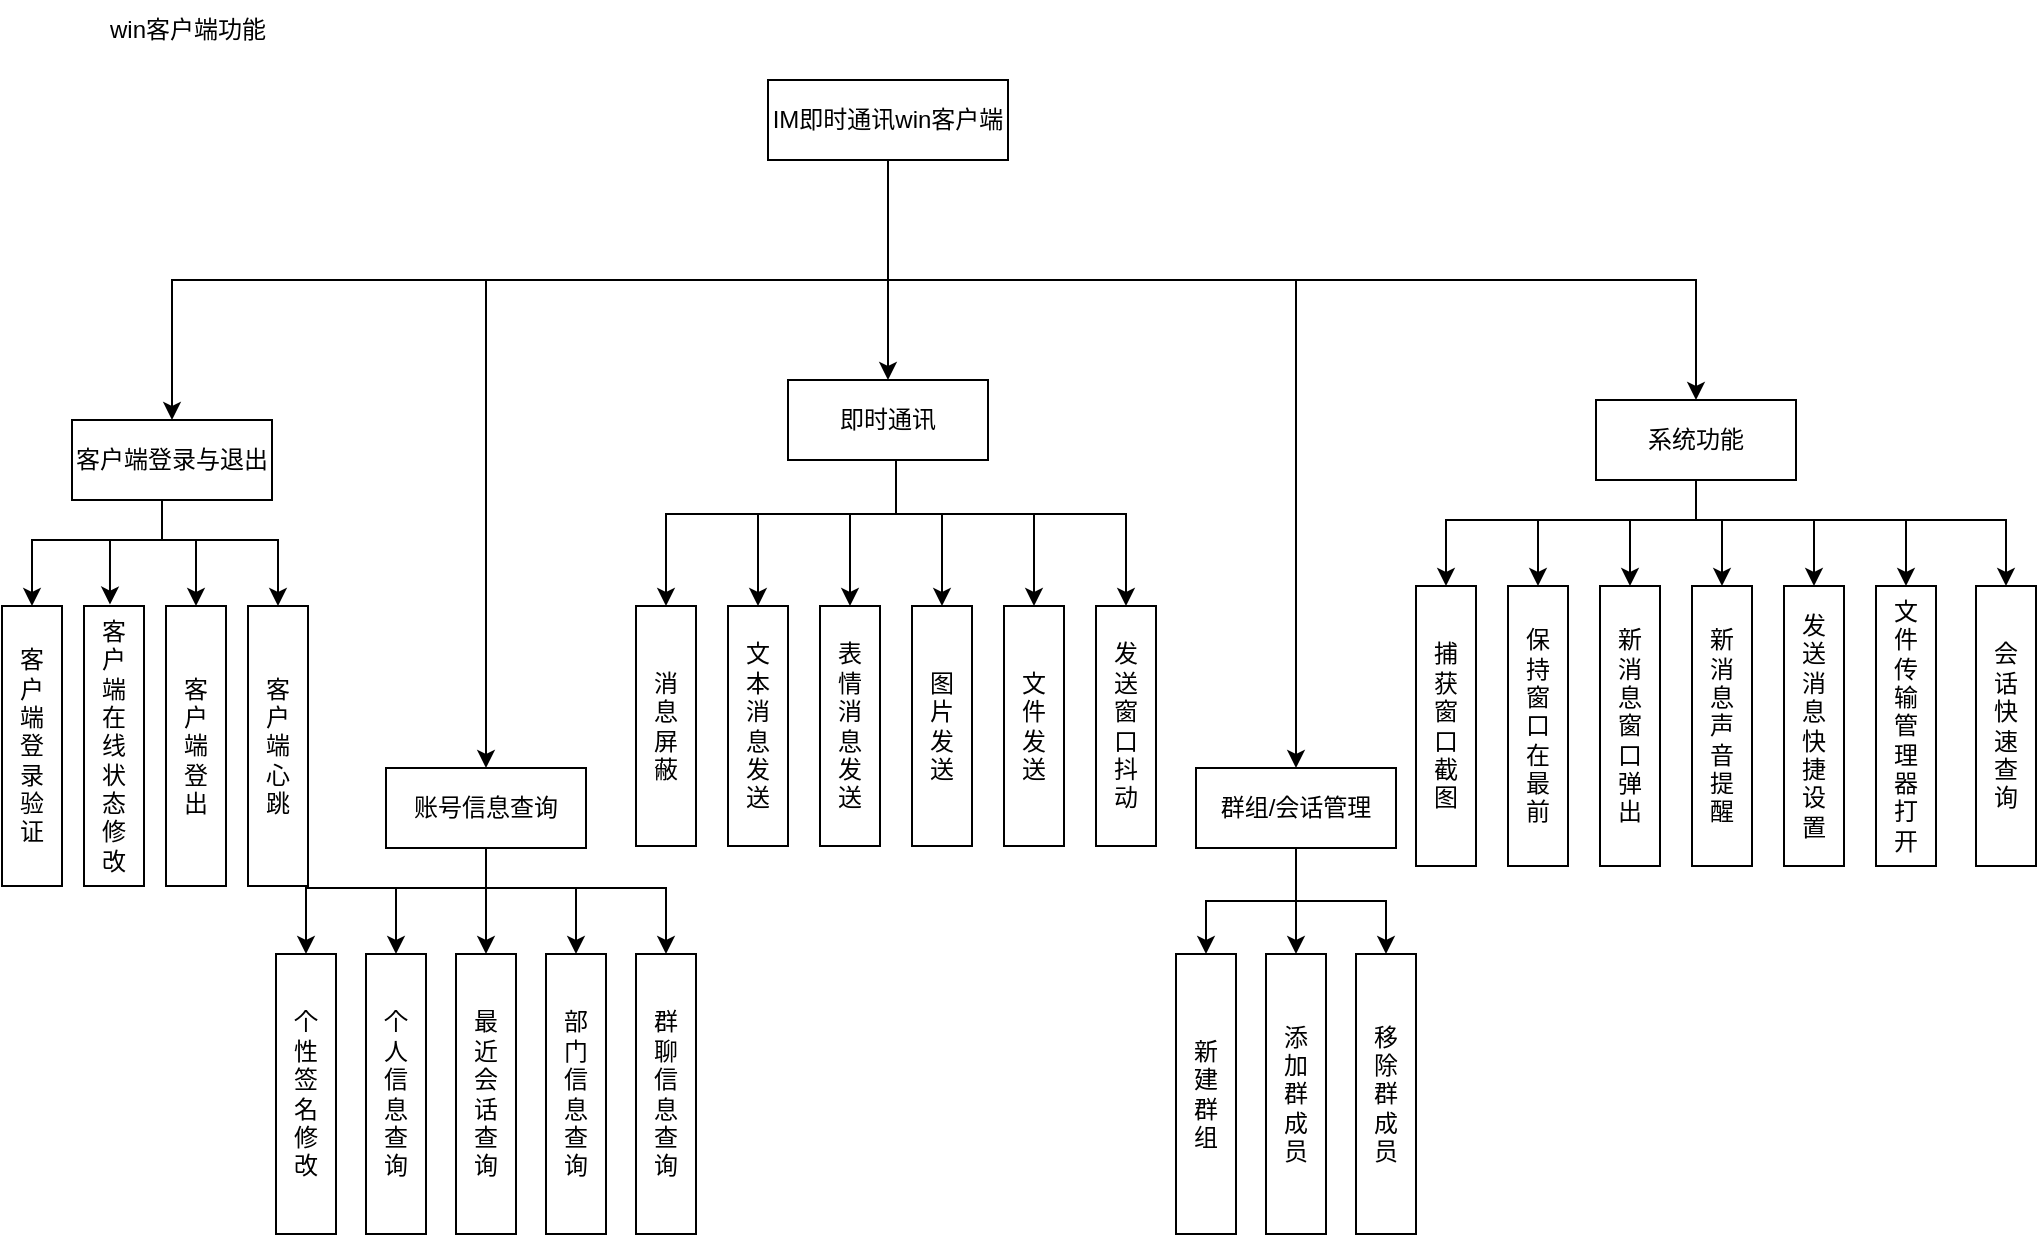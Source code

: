 <mxfile version="21.2.8" type="device">
  <diagram name="第 1 页" id="TiUcTzkpdyk3yZOjxuos">
    <mxGraphModel dx="1276" dy="606" grid="1" gridSize="10" guides="1" tooltips="1" connect="1" arrows="1" fold="1" page="1" pageScale="1" pageWidth="1169" pageHeight="827" math="0" shadow="0">
      <root>
        <mxCell id="0" />
        <mxCell id="1" parent="0" />
        <mxCell id="BDkukKO-r0Z9ADMdmtJ4-2" value="win客户端功能" style="text;strokeColor=none;align=center;fillColor=none;html=1;verticalAlign=middle;whiteSpace=wrap;rounded=0;" parent="1" vertex="1">
          <mxGeometry x="109" y="50" width="120" height="30" as="geometry" />
        </mxCell>
        <mxCell id="r85vhptmmScSSB1ItK6c-15" style="edgeStyle=orthogonalEdgeStyle;rounded=0;orthogonalLoop=1;jettySize=auto;html=1;" parent="1" source="BDkukKO-r0Z9ADMdmtJ4-4" target="BDkukKO-r0Z9ADMdmtJ4-7" edge="1">
          <mxGeometry relative="1" as="geometry" />
        </mxCell>
        <mxCell id="r85vhptmmScSSB1ItK6c-16" style="edgeStyle=orthogonalEdgeStyle;rounded=0;orthogonalLoop=1;jettySize=auto;html=1;entryX=0.5;entryY=0;entryDx=0;entryDy=0;" parent="1" source="BDkukKO-r0Z9ADMdmtJ4-4" target="BDkukKO-r0Z9ADMdmtJ4-8" edge="1">
          <mxGeometry relative="1" as="geometry">
            <Array as="points">
              <mxPoint x="519" y="190" />
              <mxPoint x="923" y="190" />
            </Array>
          </mxGeometry>
        </mxCell>
        <mxCell id="r85vhptmmScSSB1ItK6c-17" style="edgeStyle=orthogonalEdgeStyle;rounded=0;orthogonalLoop=1;jettySize=auto;html=1;entryX=0.5;entryY=0;entryDx=0;entryDy=0;" parent="1" source="BDkukKO-r0Z9ADMdmtJ4-4" target="BDkukKO-r0Z9ADMdmtJ4-6" edge="1">
          <mxGeometry relative="1" as="geometry">
            <Array as="points">
              <mxPoint x="519" y="190" />
              <mxPoint x="161" y="190" />
            </Array>
          </mxGeometry>
        </mxCell>
        <mxCell id="r85vhptmmScSSB1ItK6c-18" style="edgeStyle=orthogonalEdgeStyle;rounded=0;orthogonalLoop=1;jettySize=auto;html=1;entryX=0.5;entryY=0;entryDx=0;entryDy=0;" parent="1" source="BDkukKO-r0Z9ADMdmtJ4-4" target="BDkukKO-r0Z9ADMdmtJ4-5" edge="1">
          <mxGeometry relative="1" as="geometry">
            <Array as="points">
              <mxPoint x="519" y="190" />
              <mxPoint x="318" y="190" />
            </Array>
          </mxGeometry>
        </mxCell>
        <mxCell id="r85vhptmmScSSB1ItK6c-20" style="edgeStyle=orthogonalEdgeStyle;rounded=0;orthogonalLoop=1;jettySize=auto;html=1;entryX=0.5;entryY=0;entryDx=0;entryDy=0;" parent="1" source="BDkukKO-r0Z9ADMdmtJ4-4" target="r85vhptmmScSSB1ItK6c-6" edge="1">
          <mxGeometry relative="1" as="geometry">
            <Array as="points">
              <mxPoint x="519" y="190" />
              <mxPoint x="723" y="190" />
            </Array>
          </mxGeometry>
        </mxCell>
        <mxCell id="BDkukKO-r0Z9ADMdmtJ4-4" value="IM即时通讯win客户端" style="rounded=0;whiteSpace=wrap;html=1;" parent="1" vertex="1">
          <mxGeometry x="459" y="90" width="120" height="40" as="geometry" />
        </mxCell>
        <mxCell id="BDkukKO-r0Z9ADMdmtJ4-42" style="edgeStyle=orthogonalEdgeStyle;rounded=0;orthogonalLoop=1;jettySize=auto;html=1;entryX=0.5;entryY=0;entryDx=0;entryDy=0;" parent="1" source="BDkukKO-r0Z9ADMdmtJ4-5" target="BDkukKO-r0Z9ADMdmtJ4-14" edge="1">
          <mxGeometry relative="1" as="geometry">
            <Array as="points">
              <mxPoint x="318" y="494" />
              <mxPoint x="228" y="494" />
            </Array>
          </mxGeometry>
        </mxCell>
        <mxCell id="BDkukKO-r0Z9ADMdmtJ4-43" style="edgeStyle=orthogonalEdgeStyle;rounded=0;orthogonalLoop=1;jettySize=auto;html=1;entryX=0.5;entryY=0;entryDx=0;entryDy=0;" parent="1" source="BDkukKO-r0Z9ADMdmtJ4-5" target="BDkukKO-r0Z9ADMdmtJ4-15" edge="1">
          <mxGeometry relative="1" as="geometry">
            <mxPoint x="273" y="524" as="targetPoint" />
            <Array as="points">
              <mxPoint x="318" y="494" />
              <mxPoint x="273" y="494" />
            </Array>
          </mxGeometry>
        </mxCell>
        <mxCell id="BDkukKO-r0Z9ADMdmtJ4-44" style="edgeStyle=orthogonalEdgeStyle;rounded=0;orthogonalLoop=1;jettySize=auto;html=1;" parent="1" source="BDkukKO-r0Z9ADMdmtJ4-5" target="BDkukKO-r0Z9ADMdmtJ4-16" edge="1">
          <mxGeometry relative="1" as="geometry">
            <mxPoint x="318" y="524" as="targetPoint" />
          </mxGeometry>
        </mxCell>
        <mxCell id="BDkukKO-r0Z9ADMdmtJ4-46" style="edgeStyle=orthogonalEdgeStyle;rounded=0;orthogonalLoop=1;jettySize=auto;html=1;entryX=0.5;entryY=0;entryDx=0;entryDy=0;" parent="1" source="BDkukKO-r0Z9ADMdmtJ4-5" target="BDkukKO-r0Z9ADMdmtJ4-18" edge="1">
          <mxGeometry relative="1" as="geometry">
            <Array as="points">
              <mxPoint x="318" y="494" />
              <mxPoint x="408" y="494" />
            </Array>
          </mxGeometry>
        </mxCell>
        <mxCell id="TaK2FzWHbkt94PaPW5_t-1" style="edgeStyle=orthogonalEdgeStyle;rounded=0;orthogonalLoop=1;jettySize=auto;html=1;entryX=0.5;entryY=0;entryDx=0;entryDy=0;" parent="1" source="BDkukKO-r0Z9ADMdmtJ4-5" target="BDkukKO-r0Z9ADMdmtJ4-17" edge="1">
          <mxGeometry relative="1" as="geometry">
            <Array as="points">
              <mxPoint x="318" y="494" />
              <mxPoint x="363" y="494" />
            </Array>
          </mxGeometry>
        </mxCell>
        <mxCell id="BDkukKO-r0Z9ADMdmtJ4-5" value="账号信息查询" style="rounded=0;whiteSpace=wrap;html=1;" parent="1" vertex="1">
          <mxGeometry x="268" y="434" width="100" height="40" as="geometry" />
        </mxCell>
        <mxCell id="BDkukKO-r0Z9ADMdmtJ4-34" style="edgeStyle=orthogonalEdgeStyle;rounded=0;orthogonalLoop=1;jettySize=auto;html=1;entryX=0.5;entryY=0;entryDx=0;entryDy=0;" parent="1" source="BDkukKO-r0Z9ADMdmtJ4-6" target="BDkukKO-r0Z9ADMdmtJ4-9" edge="1">
          <mxGeometry relative="1" as="geometry">
            <mxPoint x="96" y="350.0" as="targetPoint" />
            <Array as="points">
              <mxPoint x="156" y="320" />
              <mxPoint x="91" y="320" />
            </Array>
          </mxGeometry>
        </mxCell>
        <mxCell id="BDkukKO-r0Z9ADMdmtJ4-35" style="edgeStyle=orthogonalEdgeStyle;rounded=0;orthogonalLoop=1;jettySize=auto;html=1;exitX=0.5;exitY=1;exitDx=0;exitDy=0;entryX=0.433;entryY=-0.005;entryDx=0;entryDy=0;entryPerimeter=0;" parent="1" source="BDkukKO-r0Z9ADMdmtJ4-6" target="BDkukKO-r0Z9ADMdmtJ4-10" edge="1">
          <mxGeometry relative="1" as="geometry">
            <mxPoint x="136" y="350.0" as="targetPoint" />
            <Array as="points">
              <mxPoint x="156" y="300" />
              <mxPoint x="156" y="320" />
              <mxPoint x="130" y="320" />
            </Array>
          </mxGeometry>
        </mxCell>
        <mxCell id="BDkukKO-r0Z9ADMdmtJ4-36" style="edgeStyle=orthogonalEdgeStyle;rounded=0;orthogonalLoop=1;jettySize=auto;html=1;exitX=0.5;exitY=1;exitDx=0;exitDy=0;entryX=0.5;entryY=0;entryDx=0;entryDy=0;" parent="1" source="BDkukKO-r0Z9ADMdmtJ4-6" target="BDkukKO-r0Z9ADMdmtJ4-11" edge="1">
          <mxGeometry relative="1" as="geometry">
            <Array as="points">
              <mxPoint x="156" y="300" />
              <mxPoint x="156" y="320" />
              <mxPoint x="173" y="320" />
            </Array>
          </mxGeometry>
        </mxCell>
        <mxCell id="BDkukKO-r0Z9ADMdmtJ4-37" style="edgeStyle=orthogonalEdgeStyle;rounded=0;orthogonalLoop=1;jettySize=auto;html=1;" parent="1" source="BDkukKO-r0Z9ADMdmtJ4-6" target="BDkukKO-r0Z9ADMdmtJ4-13" edge="1">
          <mxGeometry relative="1" as="geometry">
            <mxPoint x="236" y="350.0" as="targetPoint" />
            <Array as="points">
              <mxPoint x="156" y="320" />
              <mxPoint x="214" y="320" />
            </Array>
          </mxGeometry>
        </mxCell>
        <mxCell id="BDkukKO-r0Z9ADMdmtJ4-6" value="客户端登录与退出" style="rounded=0;whiteSpace=wrap;html=1;" parent="1" vertex="1">
          <mxGeometry x="111" y="260" width="100" height="40" as="geometry" />
        </mxCell>
        <mxCell id="BDkukKO-r0Z9ADMdmtJ4-7" value="即时通讯" style="rounded=0;whiteSpace=wrap;html=1;" parent="1" vertex="1">
          <mxGeometry x="469" y="240" width="100" height="40" as="geometry" />
        </mxCell>
        <mxCell id="BDkukKO-r0Z9ADMdmtJ4-49" style="edgeStyle=orthogonalEdgeStyle;rounded=0;orthogonalLoop=1;jettySize=auto;html=1;entryX=0.5;entryY=0;entryDx=0;entryDy=0;" parent="1" source="BDkukKO-r0Z9ADMdmtJ4-8" target="BDkukKO-r0Z9ADMdmtJ4-21" edge="1">
          <mxGeometry relative="1" as="geometry">
            <Array as="points">
              <mxPoint x="923" y="310" />
              <mxPoint x="798" y="310" />
            </Array>
          </mxGeometry>
        </mxCell>
        <mxCell id="BDkukKO-r0Z9ADMdmtJ4-50" style="edgeStyle=orthogonalEdgeStyle;rounded=0;orthogonalLoop=1;jettySize=auto;html=1;entryX=0.5;entryY=0;entryDx=0;entryDy=0;" parent="1" source="BDkukKO-r0Z9ADMdmtJ4-8" target="BDkukKO-r0Z9ADMdmtJ4-22" edge="1">
          <mxGeometry relative="1" as="geometry">
            <mxPoint x="863" y="330" as="targetPoint" />
            <Array as="points">
              <mxPoint x="923" y="310" />
              <mxPoint x="844" y="310" />
            </Array>
          </mxGeometry>
        </mxCell>
        <mxCell id="BDkukKO-r0Z9ADMdmtJ4-52" style="edgeStyle=orthogonalEdgeStyle;rounded=0;orthogonalLoop=1;jettySize=auto;html=1;entryX=0.5;entryY=0;entryDx=0;entryDy=0;" parent="1" source="BDkukKO-r0Z9ADMdmtJ4-8" target="BDkukKO-r0Z9ADMdmtJ4-23" edge="1">
          <mxGeometry relative="1" as="geometry">
            <Array as="points">
              <mxPoint x="923" y="310" />
              <mxPoint x="890" y="310" />
            </Array>
          </mxGeometry>
        </mxCell>
        <mxCell id="BDkukKO-r0Z9ADMdmtJ4-53" style="edgeStyle=orthogonalEdgeStyle;rounded=0;orthogonalLoop=1;jettySize=auto;html=1;entryX=0.5;entryY=0;entryDx=0;entryDy=0;" parent="1" source="BDkukKO-r0Z9ADMdmtJ4-8" target="BDkukKO-r0Z9ADMdmtJ4-24" edge="1">
          <mxGeometry relative="1" as="geometry">
            <Array as="points">
              <mxPoint x="923" y="310" />
              <mxPoint x="936" y="310" />
            </Array>
          </mxGeometry>
        </mxCell>
        <mxCell id="BDkukKO-r0Z9ADMdmtJ4-54" style="edgeStyle=orthogonalEdgeStyle;rounded=0;orthogonalLoop=1;jettySize=auto;html=1;entryX=0.5;entryY=0;entryDx=0;entryDy=0;" parent="1" source="BDkukKO-r0Z9ADMdmtJ4-8" target="BDkukKO-r0Z9ADMdmtJ4-26" edge="1">
          <mxGeometry relative="1" as="geometry">
            <mxPoint x="983" y="340" as="targetPoint" />
            <Array as="points">
              <mxPoint x="923" y="310" />
              <mxPoint x="982" y="310" />
            </Array>
          </mxGeometry>
        </mxCell>
        <mxCell id="BDkukKO-r0Z9ADMdmtJ4-55" style="edgeStyle=orthogonalEdgeStyle;rounded=0;orthogonalLoop=1;jettySize=auto;html=1;entryX=0.5;entryY=0;entryDx=0;entryDy=0;" parent="1" source="BDkukKO-r0Z9ADMdmtJ4-8" target="BDkukKO-r0Z9ADMdmtJ4-25" edge="1">
          <mxGeometry relative="1" as="geometry">
            <Array as="points">
              <mxPoint x="923" y="310" />
              <mxPoint x="1028" y="310" />
            </Array>
          </mxGeometry>
        </mxCell>
        <mxCell id="Zy9ynghqFaGoNKwShvCI-2" style="edgeStyle=orthogonalEdgeStyle;rounded=0;orthogonalLoop=1;jettySize=auto;html=1;" parent="1" source="BDkukKO-r0Z9ADMdmtJ4-8" target="Zy9ynghqFaGoNKwShvCI-1" edge="1">
          <mxGeometry relative="1" as="geometry">
            <Array as="points">
              <mxPoint x="923" y="310" />
              <mxPoint x="1078" y="310" />
            </Array>
          </mxGeometry>
        </mxCell>
        <mxCell id="BDkukKO-r0Z9ADMdmtJ4-8" value="系统功能" style="rounded=0;whiteSpace=wrap;html=1;" parent="1" vertex="1">
          <mxGeometry x="873" y="250" width="100" height="40" as="geometry" />
        </mxCell>
        <mxCell id="BDkukKO-r0Z9ADMdmtJ4-9" value="&lt;div&gt;客&lt;/div&gt;&lt;div&gt;户&lt;/div&gt;&lt;div&gt;端&lt;/div&gt;&lt;div&gt;登&lt;/div&gt;&lt;div&gt;录&lt;/div&gt;&lt;div&gt;验&lt;/div&gt;&lt;div&gt;证&lt;/div&gt;" style="rounded=0;whiteSpace=wrap;html=1;" parent="1" vertex="1">
          <mxGeometry x="76" y="353" width="30" height="140" as="geometry" />
        </mxCell>
        <mxCell id="BDkukKO-r0Z9ADMdmtJ4-10" value="&lt;div&gt;客&lt;/div&gt;&lt;div&gt;户&lt;/div&gt;&lt;div&gt;端&lt;/div&gt;&lt;div&gt;在&lt;/div&gt;&lt;div&gt;线&lt;/div&gt;&lt;div&gt;状&lt;/div&gt;&lt;div&gt;态&lt;/div&gt;&lt;div&gt;修&lt;/div&gt;&lt;div&gt;改&lt;/div&gt;" style="rounded=0;whiteSpace=wrap;html=1;" parent="1" vertex="1">
          <mxGeometry x="117" y="353" width="30" height="140" as="geometry" />
        </mxCell>
        <mxCell id="BDkukKO-r0Z9ADMdmtJ4-11" value="&lt;div&gt;客&lt;/div&gt;&lt;div&gt;户&lt;/div&gt;&lt;div&gt;端&lt;/div&gt;&lt;div&gt;登&lt;/div&gt;&lt;div&gt;出&lt;/div&gt;" style="rounded=0;whiteSpace=wrap;html=1;" parent="1" vertex="1">
          <mxGeometry x="158" y="353" width="30" height="140" as="geometry" />
        </mxCell>
        <mxCell id="BDkukKO-r0Z9ADMdmtJ4-13" value="&lt;div&gt;客&lt;/div&gt;&lt;div&gt;户&lt;/div&gt;&lt;div&gt;端&lt;/div&gt;&lt;div&gt;心&lt;/div&gt;&lt;div&gt;跳&lt;/div&gt;" style="rounded=0;whiteSpace=wrap;html=1;" parent="1" vertex="1">
          <mxGeometry x="199" y="353" width="30" height="140" as="geometry" />
        </mxCell>
        <mxCell id="BDkukKO-r0Z9ADMdmtJ4-14" value="&lt;div&gt;个&lt;/div&gt;&lt;div&gt;性&lt;/div&gt;&lt;div&gt;签&lt;/div&gt;&lt;div&gt;名&lt;/div&gt;&lt;div&gt;修&lt;/div&gt;&lt;div&gt;改&lt;/div&gt;" style="rounded=0;whiteSpace=wrap;html=1;" parent="1" vertex="1">
          <mxGeometry x="213" y="527" width="30" height="140" as="geometry" />
        </mxCell>
        <mxCell id="BDkukKO-r0Z9ADMdmtJ4-15" value="&lt;div&gt;&lt;span style=&quot;background-color: initial;&quot;&gt;个&lt;/span&gt;&lt;br&gt;&lt;/div&gt;&lt;div&gt;人&lt;/div&gt;&lt;div&gt;信&lt;/div&gt;&lt;div&gt;息&lt;/div&gt;&lt;div&gt;查&lt;/div&gt;&lt;div&gt;询&lt;/div&gt;" style="rounded=0;whiteSpace=wrap;html=1;" parent="1" vertex="1">
          <mxGeometry x="258" y="527" width="30" height="140" as="geometry" />
        </mxCell>
        <mxCell id="BDkukKO-r0Z9ADMdmtJ4-16" value="&lt;div&gt;&lt;span style=&quot;background-color: initial;&quot;&gt;最&lt;/span&gt;&lt;br&gt;&lt;/div&gt;&lt;div&gt;&lt;div style=&quot;border-color: var(--border-color);&quot;&gt;近&lt;/div&gt;&lt;div style=&quot;border-color: var(--border-color);&quot;&gt;会&lt;/div&gt;&lt;div style=&quot;border-color: var(--border-color);&quot;&gt;话&lt;/div&gt;&lt;div style=&quot;border-color: var(--border-color);&quot;&gt;查&lt;/div&gt;&lt;div style=&quot;border-color: var(--border-color);&quot;&gt;询&lt;/div&gt;&lt;/div&gt;" style="rounded=0;whiteSpace=wrap;html=1;" parent="1" vertex="1">
          <mxGeometry x="303" y="527" width="30" height="140" as="geometry" />
        </mxCell>
        <mxCell id="BDkukKO-r0Z9ADMdmtJ4-17" value="&lt;div&gt;&lt;span style=&quot;background-color: initial;&quot;&gt;部&lt;/span&gt;&lt;br&gt;&lt;/div&gt;&lt;div&gt;&lt;div style=&quot;border-color: var(--border-color);&quot;&gt;门&lt;/div&gt;&lt;div style=&quot;border-color: var(--border-color);&quot;&gt;信&lt;/div&gt;&lt;div style=&quot;border-color: var(--border-color);&quot;&gt;息&lt;/div&gt;&lt;div style=&quot;border-color: var(--border-color);&quot;&gt;查&lt;/div&gt;&lt;div style=&quot;border-color: var(--border-color);&quot;&gt;询&lt;/div&gt;&lt;/div&gt;" style="rounded=0;whiteSpace=wrap;html=1;" parent="1" vertex="1">
          <mxGeometry x="348" y="527" width="30" height="140" as="geometry" />
        </mxCell>
        <mxCell id="BDkukKO-r0Z9ADMdmtJ4-18" value="&lt;div style=&quot;border-color: var(--border-color);&quot;&gt;&lt;div style=&quot;border-color: var(--border-color);&quot;&gt;&lt;div style=&quot;border-color: var(--border-color);&quot;&gt;&lt;span style=&quot;background-color: initial;&quot;&gt;群&lt;/span&gt;&lt;br&gt;&lt;/div&gt;&lt;div style=&quot;border-color: var(--border-color);&quot;&gt;聊&lt;/div&gt;&lt;div style=&quot;border-color: var(--border-color);&quot;&gt;信&lt;/div&gt;&lt;div style=&quot;border-color: var(--border-color);&quot;&gt;息&lt;/div&gt;&lt;div style=&quot;border-color: var(--border-color);&quot;&gt;查&lt;/div&gt;&lt;div style=&quot;border-color: var(--border-color);&quot;&gt;询&lt;/div&gt;&lt;/div&gt;&lt;/div&gt;" style="rounded=0;whiteSpace=wrap;html=1;" parent="1" vertex="1">
          <mxGeometry x="393" y="527" width="30" height="140" as="geometry" />
        </mxCell>
        <mxCell id="BDkukKO-r0Z9ADMdmtJ4-56" style="edgeStyle=orthogonalEdgeStyle;rounded=0;orthogonalLoop=1;jettySize=auto;html=1;entryX=0.5;entryY=0;entryDx=0;entryDy=0;" parent="1" target="BDkukKO-r0Z9ADMdmtJ4-28" edge="1">
          <mxGeometry relative="1" as="geometry">
            <Array as="points">
              <mxPoint x="523" y="307" />
              <mxPoint x="408" y="307" />
            </Array>
            <mxPoint x="523.0" y="280" as="sourcePoint" />
          </mxGeometry>
        </mxCell>
        <mxCell id="BDkukKO-r0Z9ADMdmtJ4-57" style="edgeStyle=orthogonalEdgeStyle;rounded=0;orthogonalLoop=1;jettySize=auto;html=1;entryX=0.5;entryY=0;entryDx=0;entryDy=0;" parent="1" target="BDkukKO-r0Z9ADMdmtJ4-29" edge="1">
          <mxGeometry relative="1" as="geometry">
            <Array as="points">
              <mxPoint x="523" y="307" />
              <mxPoint x="454" y="307" />
            </Array>
            <mxPoint x="523.0" y="280" as="sourcePoint" />
          </mxGeometry>
        </mxCell>
        <mxCell id="BDkukKO-r0Z9ADMdmtJ4-59" style="edgeStyle=orthogonalEdgeStyle;rounded=0;orthogonalLoop=1;jettySize=auto;html=1;entryX=0.5;entryY=0;entryDx=0;entryDy=0;" parent="1" target="BDkukKO-r0Z9ADMdmtJ4-30" edge="1">
          <mxGeometry relative="1" as="geometry">
            <Array as="points">
              <mxPoint x="523" y="307" />
              <mxPoint x="500" y="307" />
            </Array>
            <mxPoint x="523.0" y="280" as="sourcePoint" />
          </mxGeometry>
        </mxCell>
        <mxCell id="BDkukKO-r0Z9ADMdmtJ4-60" style="edgeStyle=orthogonalEdgeStyle;rounded=0;orthogonalLoop=1;jettySize=auto;html=1;entryX=0.5;entryY=0;entryDx=0;entryDy=0;" parent="1" target="BDkukKO-r0Z9ADMdmtJ4-31" edge="1">
          <mxGeometry relative="1" as="geometry">
            <Array as="points">
              <mxPoint x="523" y="307" />
              <mxPoint x="546" y="307" />
            </Array>
            <mxPoint x="523.0" y="280" as="sourcePoint" />
          </mxGeometry>
        </mxCell>
        <mxCell id="BDkukKO-r0Z9ADMdmtJ4-61" style="edgeStyle=orthogonalEdgeStyle;rounded=0;orthogonalLoop=1;jettySize=auto;html=1;entryX=0.5;entryY=0;entryDx=0;entryDy=0;" parent="1" target="BDkukKO-r0Z9ADMdmtJ4-33" edge="1">
          <mxGeometry relative="1" as="geometry">
            <Array as="points">
              <mxPoint x="523" y="307" />
              <mxPoint x="592" y="307" />
            </Array>
            <mxPoint x="523.0" y="280" as="sourcePoint" />
          </mxGeometry>
        </mxCell>
        <mxCell id="BDkukKO-r0Z9ADMdmtJ4-62" style="edgeStyle=orthogonalEdgeStyle;rounded=0;orthogonalLoop=1;jettySize=auto;html=1;entryX=0.5;entryY=0;entryDx=0;entryDy=0;" parent="1" target="BDkukKO-r0Z9ADMdmtJ4-32" edge="1">
          <mxGeometry relative="1" as="geometry">
            <Array as="points">
              <mxPoint x="523" y="307" />
              <mxPoint x="638" y="307" />
            </Array>
            <mxPoint x="523.0" y="280" as="sourcePoint" />
          </mxGeometry>
        </mxCell>
        <mxCell id="BDkukKO-r0Z9ADMdmtJ4-21" value="&lt;div&gt;捕&lt;/div&gt;&lt;div&gt;获&lt;/div&gt;&lt;div&gt;窗&lt;/div&gt;&lt;div&gt;口&lt;/div&gt;&lt;div&gt;截&lt;/div&gt;&lt;div&gt;图&lt;/div&gt;" style="rounded=0;whiteSpace=wrap;html=1;flipH=1;" parent="1" vertex="1">
          <mxGeometry x="783" y="343" width="30" height="140" as="geometry" />
        </mxCell>
        <mxCell id="BDkukKO-r0Z9ADMdmtJ4-22" value="&lt;div&gt;保&lt;/div&gt;&lt;div&gt;持&lt;/div&gt;&lt;div&gt;窗&lt;/div&gt;&lt;div&gt;口&lt;/div&gt;&lt;div&gt;在&lt;/div&gt;&lt;div&gt;最&lt;/div&gt;&lt;div&gt;前&lt;/div&gt;" style="rounded=0;whiteSpace=wrap;html=1;flipH=1;" parent="1" vertex="1">
          <mxGeometry x="829" y="343" width="30" height="140" as="geometry" />
        </mxCell>
        <mxCell id="BDkukKO-r0Z9ADMdmtJ4-23" value="&lt;div&gt;新&lt;/div&gt;&lt;div&gt;消&lt;/div&gt;&lt;div&gt;息&lt;/div&gt;&lt;div&gt;窗&lt;/div&gt;&lt;div&gt;口&lt;/div&gt;&lt;div&gt;弹&lt;/div&gt;&lt;div&gt;出&lt;/div&gt;" style="rounded=0;whiteSpace=wrap;html=1;flipH=1;" parent="1" vertex="1">
          <mxGeometry x="875" y="343" width="30" height="140" as="geometry" />
        </mxCell>
        <mxCell id="BDkukKO-r0Z9ADMdmtJ4-24" value="&lt;div&gt;新&lt;/div&gt;&lt;div&gt;消&lt;/div&gt;&lt;div&gt;息&lt;/div&gt;&lt;div&gt;声&lt;/div&gt;&lt;div&gt;音&lt;/div&gt;&lt;div&gt;提&lt;/div&gt;&lt;div&gt;醒&lt;/div&gt;" style="rounded=0;whiteSpace=wrap;html=1;flipH=1;" parent="1" vertex="1">
          <mxGeometry x="921" y="343" width="30" height="140" as="geometry" />
        </mxCell>
        <mxCell id="BDkukKO-r0Z9ADMdmtJ4-25" value="&lt;div&gt;文&lt;/div&gt;&lt;div&gt;件&lt;/div&gt;&lt;div&gt;传&lt;/div&gt;&lt;div&gt;输&lt;/div&gt;&lt;div&gt;管&lt;/div&gt;&lt;div&gt;理&lt;/div&gt;&lt;div&gt;器&lt;/div&gt;&lt;div&gt;打&lt;/div&gt;&lt;div&gt;开&lt;/div&gt;" style="rounded=0;whiteSpace=wrap;html=1;flipH=1;" parent="1" vertex="1">
          <mxGeometry x="1013" y="343" width="30" height="140" as="geometry" />
        </mxCell>
        <mxCell id="BDkukKO-r0Z9ADMdmtJ4-26" value="&lt;div&gt;发&lt;/div&gt;&lt;div&gt;送&lt;/div&gt;&lt;div&gt;消&lt;/div&gt;&lt;div&gt;息&lt;/div&gt;&lt;div&gt;快&lt;/div&gt;&lt;div&gt;捷&lt;/div&gt;&lt;div&gt;设&lt;/div&gt;&lt;div&gt;置&lt;/div&gt;" style="rounded=0;whiteSpace=wrap;html=1;flipH=1;" parent="1" vertex="1">
          <mxGeometry x="967" y="343" width="30" height="140" as="geometry" />
        </mxCell>
        <mxCell id="BDkukKO-r0Z9ADMdmtJ4-28" value="&lt;div&gt;消&lt;/div&gt;&lt;div&gt;息&lt;/div&gt;&lt;div&gt;屏&lt;/div&gt;&lt;div&gt;蔽&lt;/div&gt;" style="rounded=0;whiteSpace=wrap;html=1;flipH=1;" parent="1" vertex="1">
          <mxGeometry x="393" y="353" width="30" height="120" as="geometry" />
        </mxCell>
        <mxCell id="BDkukKO-r0Z9ADMdmtJ4-29" value="&lt;div&gt;文&lt;/div&gt;&lt;div&gt;本&lt;/div&gt;&lt;div&gt;消&lt;/div&gt;&lt;div&gt;息&lt;/div&gt;&lt;div&gt;发&lt;/div&gt;&lt;div&gt;送&lt;/div&gt;" style="rounded=0;whiteSpace=wrap;html=1;flipH=1;" parent="1" vertex="1">
          <mxGeometry x="439" y="353" width="30" height="120" as="geometry" />
        </mxCell>
        <mxCell id="BDkukKO-r0Z9ADMdmtJ4-30" value="&lt;div&gt;表&lt;/div&gt;&lt;div&gt;情&lt;/div&gt;&lt;div&gt;消&lt;/div&gt;&lt;div&gt;息&lt;/div&gt;&lt;div&gt;发&lt;/div&gt;&lt;div&gt;送&lt;/div&gt;" style="rounded=0;whiteSpace=wrap;html=1;flipH=1;" parent="1" vertex="1">
          <mxGeometry x="485" y="353" width="30" height="120" as="geometry" />
        </mxCell>
        <mxCell id="BDkukKO-r0Z9ADMdmtJ4-31" value="&lt;div&gt;图&lt;/div&gt;&lt;div&gt;片&lt;/div&gt;&lt;div&gt;发&lt;/div&gt;&lt;div&gt;送&lt;/div&gt;" style="rounded=0;whiteSpace=wrap;html=1;flipH=1;" parent="1" vertex="1">
          <mxGeometry x="531" y="353" width="30" height="120" as="geometry" />
        </mxCell>
        <mxCell id="BDkukKO-r0Z9ADMdmtJ4-32" value="&lt;div&gt;发&lt;/div&gt;&lt;div&gt;送&lt;/div&gt;&lt;div&gt;窗&lt;/div&gt;&lt;div&gt;口&lt;/div&gt;&lt;div&gt;抖&lt;/div&gt;&lt;div&gt;动&lt;/div&gt;" style="rounded=0;whiteSpace=wrap;html=1;flipH=1;" parent="1" vertex="1">
          <mxGeometry x="623" y="353" width="30" height="120" as="geometry" />
        </mxCell>
        <mxCell id="BDkukKO-r0Z9ADMdmtJ4-33" value="&lt;div&gt;文&lt;/div&gt;&lt;div&gt;件&lt;/div&gt;&lt;div&gt;发&lt;/div&gt;&lt;div&gt;送&lt;/div&gt;" style="rounded=0;whiteSpace=wrap;html=1;flipH=1;" parent="1" vertex="1">
          <mxGeometry x="577" y="353" width="30" height="120" as="geometry" />
        </mxCell>
        <mxCell id="Zy9ynghqFaGoNKwShvCI-1" value="&lt;div&gt;会&lt;/div&gt;&lt;div&gt;话&lt;/div&gt;&lt;div&gt;快&lt;/div&gt;&lt;div&gt;速&lt;/div&gt;&lt;div&gt;查&lt;/div&gt;&lt;div&gt;询&lt;/div&gt;" style="rounded=0;whiteSpace=wrap;html=1;flipH=1;" parent="1" vertex="1">
          <mxGeometry x="1063" y="343" width="30" height="140" as="geometry" />
        </mxCell>
        <mxCell id="r85vhptmmScSSB1ItK6c-12" style="edgeStyle=orthogonalEdgeStyle;rounded=0;orthogonalLoop=1;jettySize=auto;html=1;entryX=0.5;entryY=0;entryDx=0;entryDy=0;" parent="1" source="r85vhptmmScSSB1ItK6c-6" target="r85vhptmmScSSB1ItK6c-7" edge="1">
          <mxGeometry relative="1" as="geometry" />
        </mxCell>
        <mxCell id="r85vhptmmScSSB1ItK6c-13" style="edgeStyle=orthogonalEdgeStyle;rounded=0;orthogonalLoop=1;jettySize=auto;html=1;entryX=0.5;entryY=0;entryDx=0;entryDy=0;" parent="1" source="r85vhptmmScSSB1ItK6c-6" target="r85vhptmmScSSB1ItK6c-9" edge="1">
          <mxGeometry relative="1" as="geometry" />
        </mxCell>
        <mxCell id="r85vhptmmScSSB1ItK6c-14" style="edgeStyle=orthogonalEdgeStyle;rounded=0;orthogonalLoop=1;jettySize=auto;html=1;entryX=0.5;entryY=0;entryDx=0;entryDy=0;" parent="1" source="r85vhptmmScSSB1ItK6c-6" target="r85vhptmmScSSB1ItK6c-8" edge="1">
          <mxGeometry relative="1" as="geometry">
            <Array as="points">
              <mxPoint x="723" y="527" />
              <mxPoint x="723" y="527" />
            </Array>
          </mxGeometry>
        </mxCell>
        <mxCell id="r85vhptmmScSSB1ItK6c-6" value="群组/会话管理" style="rounded=0;whiteSpace=wrap;html=1;" parent="1" vertex="1">
          <mxGeometry x="673" y="434" width="100" height="40" as="geometry" />
        </mxCell>
        <mxCell id="r85vhptmmScSSB1ItK6c-7" value="&lt;div&gt;新&lt;/div&gt;&lt;div&gt;建&lt;/div&gt;&lt;div&gt;群&lt;/div&gt;&lt;div&gt;组&lt;/div&gt;" style="rounded=0;whiteSpace=wrap;html=1;" parent="1" vertex="1">
          <mxGeometry x="663" y="527" width="30" height="140" as="geometry" />
        </mxCell>
        <mxCell id="r85vhptmmScSSB1ItK6c-8" value="&lt;div&gt;添&lt;/div&gt;&lt;div&gt;加&lt;/div&gt;&lt;div&gt;群&lt;/div&gt;&lt;div&gt;成&lt;/div&gt;&lt;div&gt;员&lt;/div&gt;" style="rounded=0;whiteSpace=wrap;html=1;" parent="1" vertex="1">
          <mxGeometry x="708" y="527" width="30" height="140" as="geometry" />
        </mxCell>
        <mxCell id="r85vhptmmScSSB1ItK6c-9" value="&lt;div&gt;移&lt;/div&gt;&lt;div&gt;除&lt;/div&gt;&lt;div&gt;群&lt;/div&gt;&lt;div&gt;成&lt;/div&gt;&lt;div&gt;员&lt;/div&gt;" style="rounded=0;whiteSpace=wrap;html=1;" parent="1" vertex="1">
          <mxGeometry x="753" y="527" width="30" height="140" as="geometry" />
        </mxCell>
      </root>
    </mxGraphModel>
  </diagram>
</mxfile>
